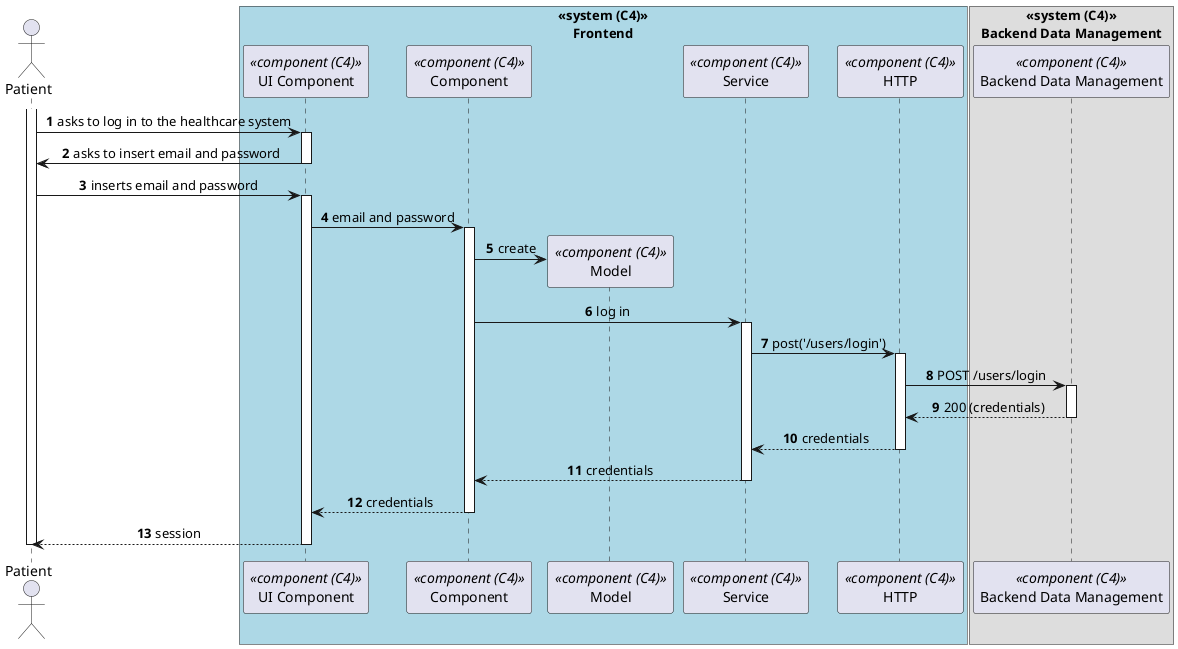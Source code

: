 @startuml process-view
autonumber
skinparam DefaultTextAlignment center
actor Patient as "Patient"
box "<<system (C4)>>\nFrontend"#LightBlue
    participant ComponentUI as "UI Component" <<component (C4)>>
    participant Component as "Component" <<component (C4)>>
    participant Model as "Model" <<component (C4)>>
    participant Service as "Service" <<component (C4)>>
    participant HTTP as "HTTP" <<component (C4)>>
end box

box "<<system (C4)>>\nBackend Data Management"
  participant BackendDataManagement as "Backend Data Management" <<component (C4)>>
end box

activate Patient

    Patient -> ComponentUI : asks to log in to the healthcare system
    activate ComponentUI

        ComponentUI -> Patient : asks to insert email and password
    
    deactivate ComponentUI

    Patient -> ComponentUI : inserts email and password

    activate ComponentUI

        ComponentUI -> Component : email and password
    
        activate Component

            Component -> Model** : create
            
            Component -> Service : log in
            activate Service

                Service -> HTTP : post('/users/login')

                activate HTTP
                    HTTP -> BackendDataManagement : POST /users/login

                    activate BackendDataManagement
                        BackendDataManagement --> HTTP : 200 (credentials)
                    deactivate BackendDataManagement
                    
                    HTTP --> Service : credentials

                deactivate HTTP

                Service --> Component : credentials
            deactivate Service

            Component --> ComponentUI : credentials
        deactivate Component

    Patient <-- ComponentUI : session
    deactivate ComponentUI

deactivate Patient

@enduml